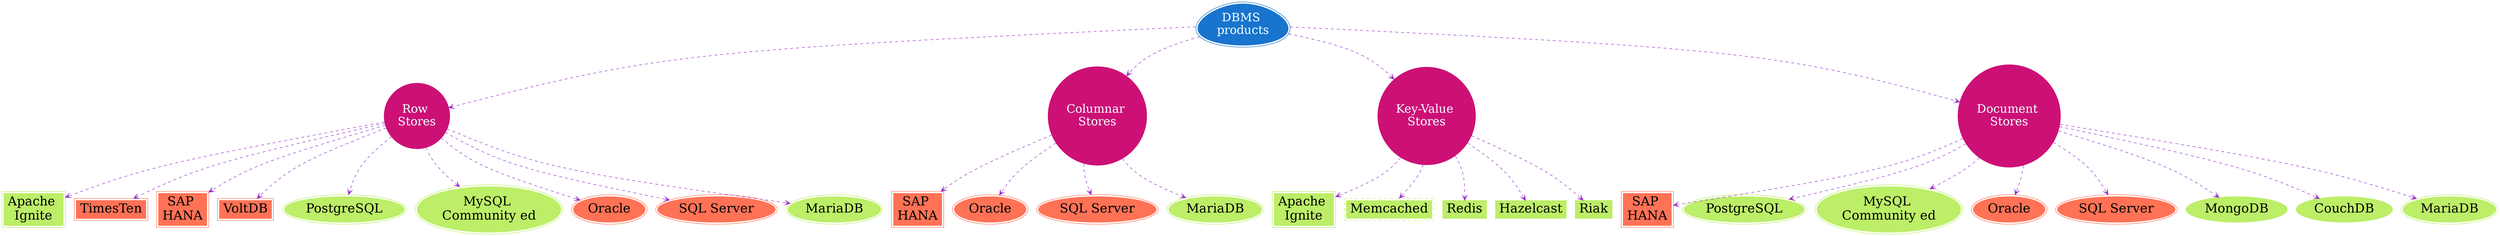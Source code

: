 // Graphviz Tutorial

// This file is a listing of various database management systems categorized
// on the following properties:
//  Row store - Does the database support a row oriented relational data model?
//  Column store - Does the database support tables that are store in a columnar format?
//  Key-Value stores - Ability to store key value pairs (like Redis etc)
//  Document stores - Ability to store and query json/XML documents.
// Within each of these categories, the following distinctions are made:
// a. Open source vs commercial DBMS: Green colored nodes are open source products. 
//    Orange colored ones are commercial. 
// b. Strong verses weak consistency:  A double border indicates support for strong 
//    consistency even in the presence of replicas. A single border indicates weak 
//    or eventual consistency. 
// c. Persistence: If a database is purely an in-memory database, it is indicated by
//    a dotted border. A solid border indicates support for persistence. Persistence 
//    can be supported either by writing all data to disk or by writing only log 
//    records to disk. 
// d. In-memory option: A box shaped node indicates that the database supports 
//    caching all of the data in memory. An oval indicates a traditional database 
//    that keeps only recently used data in its buffer cache. 

// The specfification below is in the DOT language. It can be converted into a
// diagram using the tools that come with the graphviz package. You can
// download graphviz from https://www.graphviz.org/. Post installation, verify
// <graphviz-installation-path>/Graphviz<ver>/bin is added to the system path.

// Command to generate diagram using "dot" layout- 
//   dot -Tsvg -O dbms_products.gv

//  -Tsvg creates output as an image file in the svg format. Other formats
//  supported are png, jpg etc.

digraph g1
{
  
  overlap=scalexy;  // other possible values are true, false, orthoxy, orthoyx etc..
  // http://www.graphviz.org/doc/info/attrs.html#d:overlap 
  //overlap_shrink=true;  If true, the overlap removal algorithm will perform a 
  //                      compression pass to reduce the size of the layout. 
  node[style=filled fontsize=26]
  edge[arrowhead=vee style=dashed color=darkorchid]
  splines=curved
    

  ignite_rs[label="Apache \nIgnite" shape=box peripheries=2 color=darkolivegreen2 fillcolor=darkolivegreen2]
  ignite_kv[label="Apache \nIgnite" shape=box peripheries=2 color=darkolivegreen2 fillcolor=darkolivegreen2]
  //h2_rs[label="H2" shape=box peripheries=2 peripheries=2 color=darkolivegreen2 fillcolor=darkolivegreen2]
  memcached_kv[label="Memcached" shape=box peripheries=2 color=darkolivegreen2 fillcolor=darkolivegreen2  style="filled,dashed"]
  //sqlite_rs[label="SQLite" shape=oval peripheries=2 color=darkolivegreen2 fillcolor=darkolivegreen2]
  timesten_rs[label="TimesTen" shape=box peripheries=2 color=coral1 fillcolor=coral1]
  hana_rs[label="SAP \nHANA"shape=box peripheries=2 color=coral1 fillcolor=coral1] 
  hana_cs[label="SAP \nHANA"shape=box peripheries=2 color=coral1 fillcolor=coral1] 
  hana_ds[label="SAP \nHANA"shape=box peripheries=2 color=coral1 fillcolor=coral1] 
  voltdb_rs[label="VoltDB" shape=box peripheries=2 color=coral1 fillcolor=coral1]
  redis_kv[label="Redis" shape=box peripheries=1 color=darkolivegreen2 fillcolor=darkolivegreen2]
  postgres_rs[label="PostgreSQL" shape=oval peripheries=2 color=darkolivegreen2 fillcolor=darkolivegreen2]
  postgres_ds[label="PostgreSQL" shape=oval peripheries=2 color=darkolivegreen2 fillcolor=darkolivegreen2]
  mysql_rs[label="MySQL \nCommunity ed" shape=oval peripheries=2 color=darkolivegreen2 fillcolor=darkolivegreen2]
  mysql_ds[label="MySQL \nCommunity ed" shape=oval peripheries=2 color=darkolivegreen2 fillcolor=darkolivegreen2]
  oracle_rs[label="Oracle" shape=oval peripheries=2 color=coral1 fillcolor=coral1]
  oracle_cs[label="Oracle" shape=oval peripheries=2 color=coral1 fillcolor=coral1]
  oracle_ds[label="Oracle" shape=oval peripheries=2 color=coral1 fillcolor=coral1]
  sqlserver_rs[label="SQL Server" shape=oval peripheries=2 color=coral1 fillcolor=coral1]
  sqlserver_cs[label="SQL Server" shape=oval peripheries=2 color=coral1 fillcolor=coral1]
  sqlserver_ds[label="SQL Server" shape=oval peripheries=2 color=coral1 fillcolor=coral1]
  mongodb_ds[label="MongoDB" shape=oval peripheries=1 color=darkolivegreen2 fillcolor=darkolivegreen2]
  couchdb_ds[label="CouchDB" shape=oval peripheries=1 color=darkolivegreen2 fillcolor=darkolivegreen2]
  //cloudant_ds[label="Cloudant" shape=oval peripheries=1 color=coral1 fillcolor=coral1]
  mariadb_rs[label="MariaDB" shape=oval peripheries=2 color=darkolivegreen2 fillcolor=darkolivegreen2]
  mariadb_cs[label="MariaDB" shape=oval peripheries=2 color=darkolivegreen2 fillcolor=darkolivegreen2]
  mariadb_ds[label="MariaDB" shape=oval peripheries=2 color=darkolivegreen2 fillcolor=darkolivegreen2]
  hazelcast_kv[label="Hazelcast" shape=box peripheries=1 color=darkolivegreen2 fillcolor=darkolivegreen2 style="filled,dashed"]
  riak_kv[label="Riak" shape=box peripheries=1 color=darkolivegreen2 fillcolor=darkolivegreen2]

  dbms_products[label="DBMS \nproducts" shape=egg color=dodgerblue3 peripheries=2 fontcolor=azure fontsize=24]
  row_store[label="Row \nStores" shape=Mcircle color=deeppink3 fontcolor=azure fontsize=24]
  column_store[label="Columnar \nStores" shape=Mcircle color=deeppink3 fontcolor=azure fontsize=24]
  key_value[label="Key-Value \nStores" shape=Mcircle color=deeppink3 fontcolor=azure fontsize=24]
  doc_store[label="Document \nStores" shape=Mcircle color=deeppink3 fontcolor=azure fontsize=24]
   
  dbms_products -> {row_store column_store key_value doc_store} 
  row_store -> {ignite_rs timesten_rs hana_rs voltdb_rs postgres_rs mysql_rs oracle_rs sqlserver_rs mariadb_rs}
  column_store -> {hana_cs oracle_cs sqlserver_cs mariadb_cs}
  key_value -> {ignite_kv memcached_kv redis_kv hazelcast_kv riak_kv}
  doc_store -> {hana_ds postgres_ds mysql_ds oracle_ds sqlserver_ds mongodb_ds couchdb_ds mariadb_ds}
  {rank=same row_store key_value}
  {rank=same column_store doc_store}
}
  